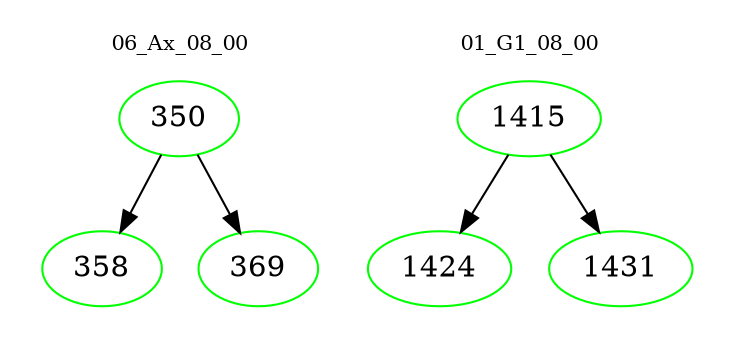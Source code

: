 digraph{
subgraph cluster_0 {
color = white
label = "06_Ax_08_00";
fontsize=10;
T0_350 [label="350", color="green"]
T0_350 -> T0_358 [color="black"]
T0_358 [label="358", color="green"]
T0_350 -> T0_369 [color="black"]
T0_369 [label="369", color="green"]
}
subgraph cluster_1 {
color = white
label = "01_G1_08_00";
fontsize=10;
T1_1415 [label="1415", color="green"]
T1_1415 -> T1_1424 [color="black"]
T1_1424 [label="1424", color="green"]
T1_1415 -> T1_1431 [color="black"]
T1_1431 [label="1431", color="green"]
}
}
